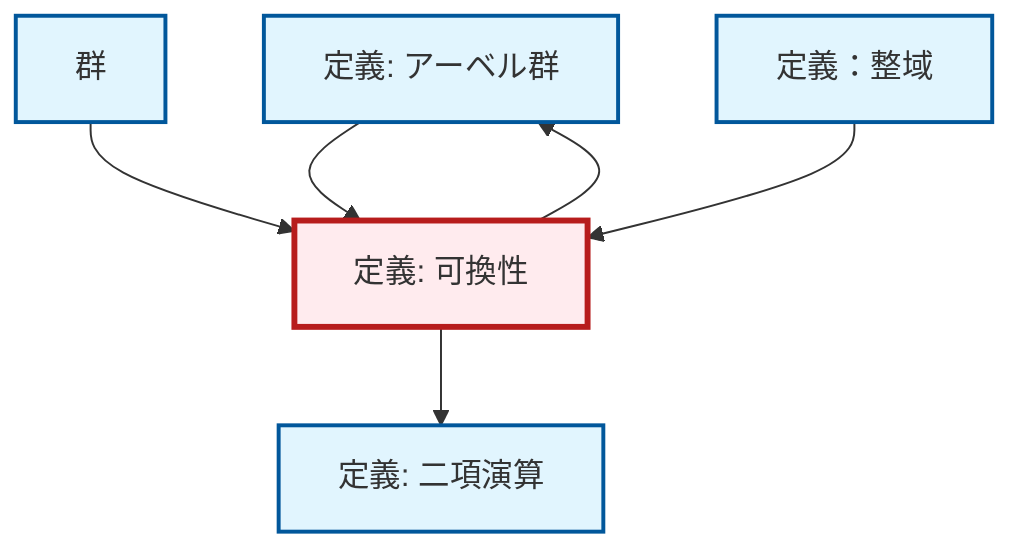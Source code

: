 graph TD
    classDef definition fill:#e1f5fe,stroke:#01579b,stroke-width:2px
    classDef theorem fill:#f3e5f5,stroke:#4a148c,stroke-width:2px
    classDef axiom fill:#fff3e0,stroke:#e65100,stroke-width:2px
    classDef example fill:#e8f5e9,stroke:#1b5e20,stroke-width:2px
    classDef current fill:#ffebee,stroke:#b71c1c,stroke-width:3px
    def-binary-operation["定義: 二項演算"]:::definition
    def-abelian-group["定義: アーベル群"]:::definition
    def-commutativity["定義: 可換性"]:::definition
    def-integral-domain["定義：整域"]:::definition
    def-group["群"]:::definition
    def-abelian-group --> def-commutativity
    def-group --> def-commutativity
    def-integral-domain --> def-commutativity
    def-commutativity --> def-binary-operation
    def-commutativity --> def-abelian-group
    class def-commutativity current